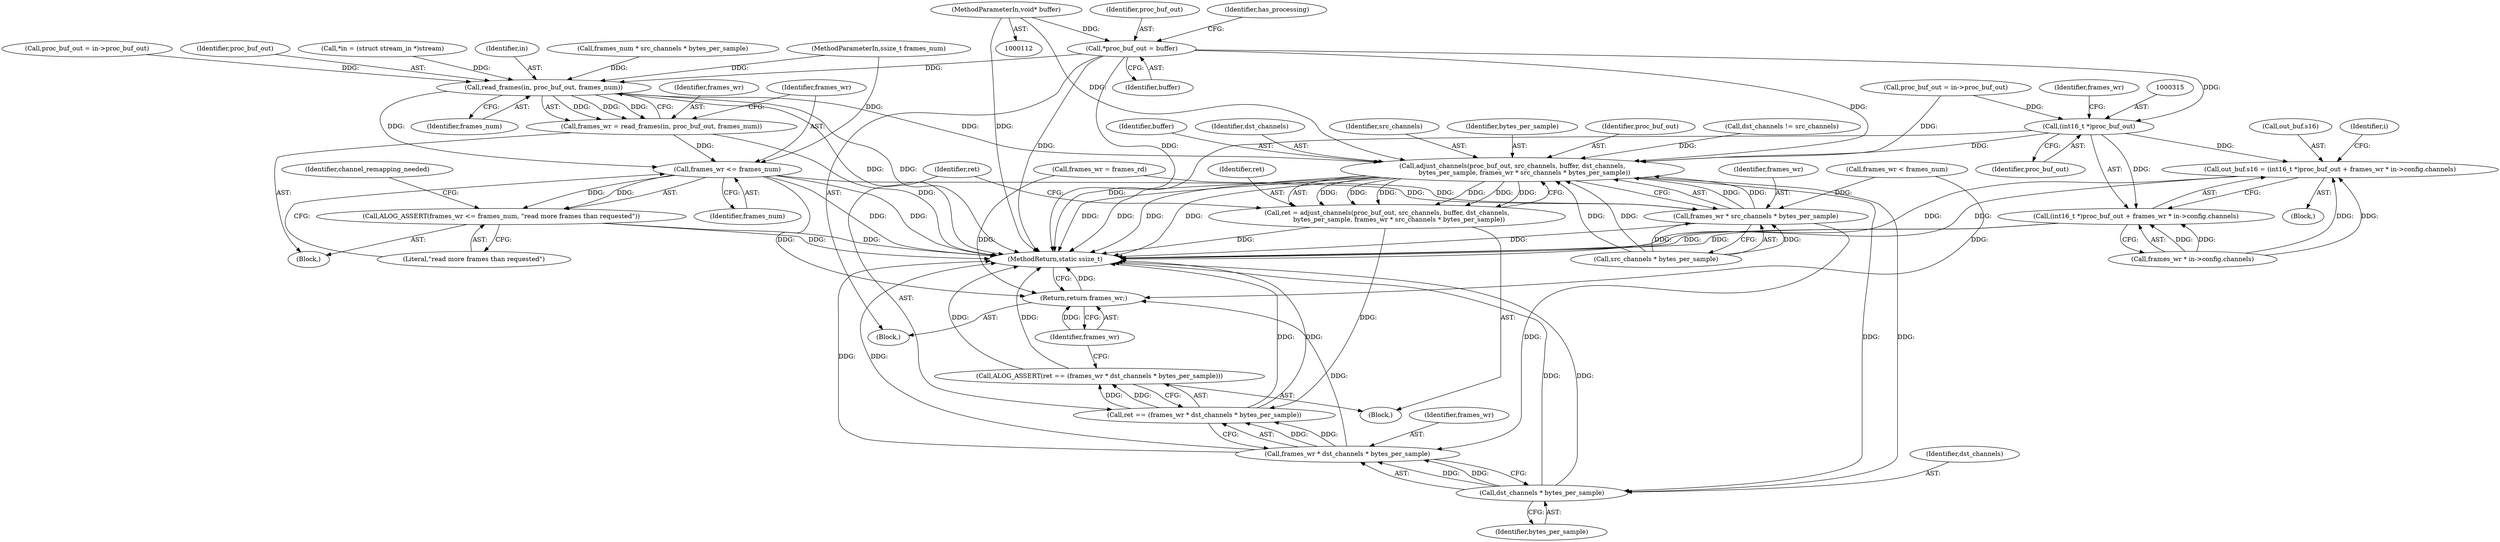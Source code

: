 digraph "1_Android_7df7ec13b1d222ac3a66797fbe432605ea8f973f@pointer" {
"1000137" [label="(Call,*proc_buf_out = buffer)"];
"1000114" [label="(MethodParameterIn,void* buffer)"];
"1000314" [label="(Call,(int16_t *)proc_buf_out)"];
"1000309" [label="(Call,out_buf.s16 = (int16_t *)proc_buf_out + frames_wr * in->config.channels)"];
"1000313" [label="(Call,(int16_t *)proc_buf_out + frames_wr * in->config.channels)"];
"1000485" [label="(Call,adjust_channels(proc_buf_out, src_channels, buffer, dst_channels,\n            bytes_per_sample, frames_wr * src_channels * bytes_per_sample))"];
"1000483" [label="(Call,ret = adjust_channels(proc_buf_out, src_channels, buffer, dst_channels,\n            bytes_per_sample, frames_wr * src_channels * bytes_per_sample))"];
"1000497" [label="(Call,ret == (frames_wr * dst_channels * bytes_per_sample))"];
"1000496" [label="(Call,ALOG_ASSERT(ret == (frames_wr * dst_channels * bytes_per_sample)))"];
"1000501" [label="(Call,dst_channels * bytes_per_sample)"];
"1000499" [label="(Call,frames_wr * dst_channels * bytes_per_sample)"];
"1000504" [label="(Return,return frames_wr;)"];
"1000470" [label="(Call,read_frames(in, proc_buf_out, frames_num))"];
"1000468" [label="(Call,frames_wr = read_frames(in, proc_buf_out, frames_num))"];
"1000475" [label="(Call,frames_wr <= frames_num)"];
"1000474" [label="(Call,ALOG_ASSERT(frames_wr <= frames_num, \"read more frames than requested\"))"];
"1000491" [label="(Call,frames_wr * src_channels * bytes_per_sample)"];
"1000480" [label="(Identifier,channel_remapping_needed)"];
"1000487" [label="(Identifier,src_channels)"];
"1000472" [label="(Identifier,proc_buf_out)"];
"1000116" [label="(Block,)"];
"1000489" [label="(Identifier,dst_channels)"];
"1000314" [label="(Call,(int16_t *)proc_buf_out)"];
"1000491" [label="(Call,frames_wr * src_channels * bytes_per_sample)"];
"1000310" [label="(Call,out_buf.s16)"];
"1000499" [label="(Call,frames_wr * dst_channels * bytes_per_sample)"];
"1000309" [label="(Call,out_buf.s16 = (int16_t *)proc_buf_out + frames_wr * in->config.channels)"];
"1000138" [label="(Identifier,proc_buf_out)"];
"1000471" [label="(Identifier,in)"];
"1000175" [label="(Call,frames_num * src_channels * bytes_per_sample)"];
"1000249" [label="(Call,proc_buf_out = in->proc_buf_out)"];
"1000492" [label="(Identifier,frames_wr)"];
"1000139" [label="(Identifier,buffer)"];
"1000484" [label="(Identifier,ret)"];
"1000501" [label="(Call,dst_channels * bytes_per_sample)"];
"1000468" [label="(Call,frames_wr = read_frames(in, proc_buf_out, frames_num))"];
"1000476" [label="(Identifier,frames_wr)"];
"1000500" [label="(Identifier,frames_wr)"];
"1000505" [label="(Identifier,frames_wr)"];
"1000279" [label="(Call,frames_wr = frames_rd)"];
"1000463" [label="(Call,proc_buf_out = in->proc_buf_out)"];
"1000137" [label="(Call,*proc_buf_out = buffer)"];
"1000115" [label="(MethodParameterIn,ssize_t frames_num)"];
"1000317" [label="(Call,frames_wr * in->config.channels)"];
"1000316" [label="(Identifier,proc_buf_out)"];
"1000498" [label="(Identifier,ret)"];
"1000470" [label="(Call,read_frames(in, proc_buf_out, frames_num))"];
"1000506" [label="(MethodReturn,static ssize_t)"];
"1000118" [label="(Call,*in = (struct stream_in *)stream)"];
"1000469" [label="(Identifier,frames_wr)"];
"1000485" [label="(Call,adjust_channels(proc_buf_out, src_channels, buffer, dst_channels,\n            bytes_per_sample, frames_wr * src_channels * bytes_per_sample))"];
"1000477" [label="(Identifier,frames_num)"];
"1000184" [label="(Call,frames_wr < frames_num)"];
"1000475" [label="(Call,frames_wr <= frames_num)"];
"1000490" [label="(Identifier,bytes_per_sample)"];
"1000481" [label="(Block,)"];
"1000431" [label="(Block,)"];
"1000497" [label="(Call,ret == (frames_wr * dst_channels * bytes_per_sample))"];
"1000493" [label="(Call,src_channels * bytes_per_sample)"];
"1000187" [label="(Block,)"];
"1000503" [label="(Identifier,bytes_per_sample)"];
"1000478" [label="(Literal,\"read more frames than requested\")"];
"1000313" [label="(Call,(int16_t *)proc_buf_out + frames_wr * in->config.channels)"];
"1000114" [label="(MethodParameterIn,void* buffer)"];
"1000486" [label="(Identifier,proc_buf_out)"];
"1000318" [label="(Identifier,frames_wr)"];
"1000473" [label="(Identifier,frames_num)"];
"1000496" [label="(Call,ALOG_ASSERT(ret == (frames_wr * dst_channels * bytes_per_sample)))"];
"1000169" [label="(Call,dst_channels != src_channels)"];
"1000502" [label="(Identifier,dst_channels)"];
"1000488" [label="(Identifier,buffer)"];
"1000483" [label="(Call,ret = adjust_channels(proc_buf_out, src_channels, buffer, dst_channels,\n            bytes_per_sample, frames_wr * src_channels * bytes_per_sample))"];
"1000145" [label="(Identifier,has_processing)"];
"1000474" [label="(Call,ALOG_ASSERT(frames_wr <= frames_num, \"read more frames than requested\"))"];
"1000326" [label="(Identifier,i)"];
"1000504" [label="(Return,return frames_wr;)"];
"1000137" -> "1000116"  [label="AST: "];
"1000137" -> "1000139"  [label="CFG: "];
"1000138" -> "1000137"  [label="AST: "];
"1000139" -> "1000137"  [label="AST: "];
"1000145" -> "1000137"  [label="CFG: "];
"1000137" -> "1000506"  [label="DDG: "];
"1000137" -> "1000506"  [label="DDG: "];
"1000114" -> "1000137"  [label="DDG: "];
"1000137" -> "1000314"  [label="DDG: "];
"1000137" -> "1000470"  [label="DDG: "];
"1000137" -> "1000485"  [label="DDG: "];
"1000114" -> "1000112"  [label="AST: "];
"1000114" -> "1000506"  [label="DDG: "];
"1000114" -> "1000485"  [label="DDG: "];
"1000314" -> "1000313"  [label="AST: "];
"1000314" -> "1000316"  [label="CFG: "];
"1000315" -> "1000314"  [label="AST: "];
"1000316" -> "1000314"  [label="AST: "];
"1000318" -> "1000314"  [label="CFG: "];
"1000314" -> "1000506"  [label="DDG: "];
"1000314" -> "1000309"  [label="DDG: "];
"1000314" -> "1000313"  [label="DDG: "];
"1000249" -> "1000314"  [label="DDG: "];
"1000314" -> "1000485"  [label="DDG: "];
"1000309" -> "1000187"  [label="AST: "];
"1000309" -> "1000313"  [label="CFG: "];
"1000310" -> "1000309"  [label="AST: "];
"1000313" -> "1000309"  [label="AST: "];
"1000326" -> "1000309"  [label="CFG: "];
"1000309" -> "1000506"  [label="DDG: "];
"1000309" -> "1000506"  [label="DDG: "];
"1000317" -> "1000309"  [label="DDG: "];
"1000317" -> "1000309"  [label="DDG: "];
"1000313" -> "1000317"  [label="CFG: "];
"1000317" -> "1000313"  [label="AST: "];
"1000313" -> "1000506"  [label="DDG: "];
"1000313" -> "1000506"  [label="DDG: "];
"1000317" -> "1000313"  [label="DDG: "];
"1000317" -> "1000313"  [label="DDG: "];
"1000485" -> "1000483"  [label="AST: "];
"1000485" -> "1000491"  [label="CFG: "];
"1000486" -> "1000485"  [label="AST: "];
"1000487" -> "1000485"  [label="AST: "];
"1000488" -> "1000485"  [label="AST: "];
"1000489" -> "1000485"  [label="AST: "];
"1000490" -> "1000485"  [label="AST: "];
"1000491" -> "1000485"  [label="AST: "];
"1000483" -> "1000485"  [label="CFG: "];
"1000485" -> "1000506"  [label="DDG: "];
"1000485" -> "1000506"  [label="DDG: "];
"1000485" -> "1000506"  [label="DDG: "];
"1000485" -> "1000506"  [label="DDG: "];
"1000485" -> "1000483"  [label="DDG: "];
"1000485" -> "1000483"  [label="DDG: "];
"1000485" -> "1000483"  [label="DDG: "];
"1000485" -> "1000483"  [label="DDG: "];
"1000485" -> "1000483"  [label="DDG: "];
"1000485" -> "1000483"  [label="DDG: "];
"1000470" -> "1000485"  [label="DDG: "];
"1000249" -> "1000485"  [label="DDG: "];
"1000493" -> "1000485"  [label="DDG: "];
"1000493" -> "1000485"  [label="DDG: "];
"1000169" -> "1000485"  [label="DDG: "];
"1000491" -> "1000485"  [label="DDG: "];
"1000491" -> "1000485"  [label="DDG: "];
"1000485" -> "1000501"  [label="DDG: "];
"1000485" -> "1000501"  [label="DDG: "];
"1000483" -> "1000481"  [label="AST: "];
"1000484" -> "1000483"  [label="AST: "];
"1000498" -> "1000483"  [label="CFG: "];
"1000483" -> "1000506"  [label="DDG: "];
"1000483" -> "1000497"  [label="DDG: "];
"1000497" -> "1000496"  [label="AST: "];
"1000497" -> "1000499"  [label="CFG: "];
"1000498" -> "1000497"  [label="AST: "];
"1000499" -> "1000497"  [label="AST: "];
"1000496" -> "1000497"  [label="CFG: "];
"1000497" -> "1000506"  [label="DDG: "];
"1000497" -> "1000506"  [label="DDG: "];
"1000497" -> "1000496"  [label="DDG: "];
"1000497" -> "1000496"  [label="DDG: "];
"1000499" -> "1000497"  [label="DDG: "];
"1000499" -> "1000497"  [label="DDG: "];
"1000496" -> "1000481"  [label="AST: "];
"1000505" -> "1000496"  [label="CFG: "];
"1000496" -> "1000506"  [label="DDG: "];
"1000496" -> "1000506"  [label="DDG: "];
"1000501" -> "1000499"  [label="AST: "];
"1000501" -> "1000503"  [label="CFG: "];
"1000502" -> "1000501"  [label="AST: "];
"1000503" -> "1000501"  [label="AST: "];
"1000499" -> "1000501"  [label="CFG: "];
"1000501" -> "1000506"  [label="DDG: "];
"1000501" -> "1000506"  [label="DDG: "];
"1000501" -> "1000499"  [label="DDG: "];
"1000501" -> "1000499"  [label="DDG: "];
"1000500" -> "1000499"  [label="AST: "];
"1000499" -> "1000506"  [label="DDG: "];
"1000499" -> "1000506"  [label="DDG: "];
"1000491" -> "1000499"  [label="DDG: "];
"1000499" -> "1000504"  [label="DDG: "];
"1000504" -> "1000116"  [label="AST: "];
"1000504" -> "1000505"  [label="CFG: "];
"1000505" -> "1000504"  [label="AST: "];
"1000506" -> "1000504"  [label="CFG: "];
"1000504" -> "1000506"  [label="DDG: "];
"1000505" -> "1000504"  [label="DDG: "];
"1000184" -> "1000504"  [label="DDG: "];
"1000279" -> "1000504"  [label="DDG: "];
"1000475" -> "1000504"  [label="DDG: "];
"1000470" -> "1000468"  [label="AST: "];
"1000470" -> "1000473"  [label="CFG: "];
"1000471" -> "1000470"  [label="AST: "];
"1000472" -> "1000470"  [label="AST: "];
"1000473" -> "1000470"  [label="AST: "];
"1000468" -> "1000470"  [label="CFG: "];
"1000470" -> "1000506"  [label="DDG: "];
"1000470" -> "1000506"  [label="DDG: "];
"1000470" -> "1000468"  [label="DDG: "];
"1000470" -> "1000468"  [label="DDG: "];
"1000470" -> "1000468"  [label="DDG: "];
"1000118" -> "1000470"  [label="DDG: "];
"1000463" -> "1000470"  [label="DDG: "];
"1000175" -> "1000470"  [label="DDG: "];
"1000115" -> "1000470"  [label="DDG: "];
"1000470" -> "1000475"  [label="DDG: "];
"1000468" -> "1000431"  [label="AST: "];
"1000469" -> "1000468"  [label="AST: "];
"1000476" -> "1000468"  [label="CFG: "];
"1000468" -> "1000506"  [label="DDG: "];
"1000468" -> "1000475"  [label="DDG: "];
"1000475" -> "1000474"  [label="AST: "];
"1000475" -> "1000477"  [label="CFG: "];
"1000476" -> "1000475"  [label="AST: "];
"1000477" -> "1000475"  [label="AST: "];
"1000478" -> "1000475"  [label="CFG: "];
"1000475" -> "1000506"  [label="DDG: "];
"1000475" -> "1000506"  [label="DDG: "];
"1000475" -> "1000474"  [label="DDG: "];
"1000475" -> "1000474"  [label="DDG: "];
"1000115" -> "1000475"  [label="DDG: "];
"1000475" -> "1000491"  [label="DDG: "];
"1000474" -> "1000431"  [label="AST: "];
"1000474" -> "1000478"  [label="CFG: "];
"1000478" -> "1000474"  [label="AST: "];
"1000480" -> "1000474"  [label="CFG: "];
"1000474" -> "1000506"  [label="DDG: "];
"1000474" -> "1000506"  [label="DDG: "];
"1000491" -> "1000493"  [label="CFG: "];
"1000492" -> "1000491"  [label="AST: "];
"1000493" -> "1000491"  [label="AST: "];
"1000491" -> "1000506"  [label="DDG: "];
"1000184" -> "1000491"  [label="DDG: "];
"1000279" -> "1000491"  [label="DDG: "];
"1000493" -> "1000491"  [label="DDG: "];
"1000493" -> "1000491"  [label="DDG: "];
}
